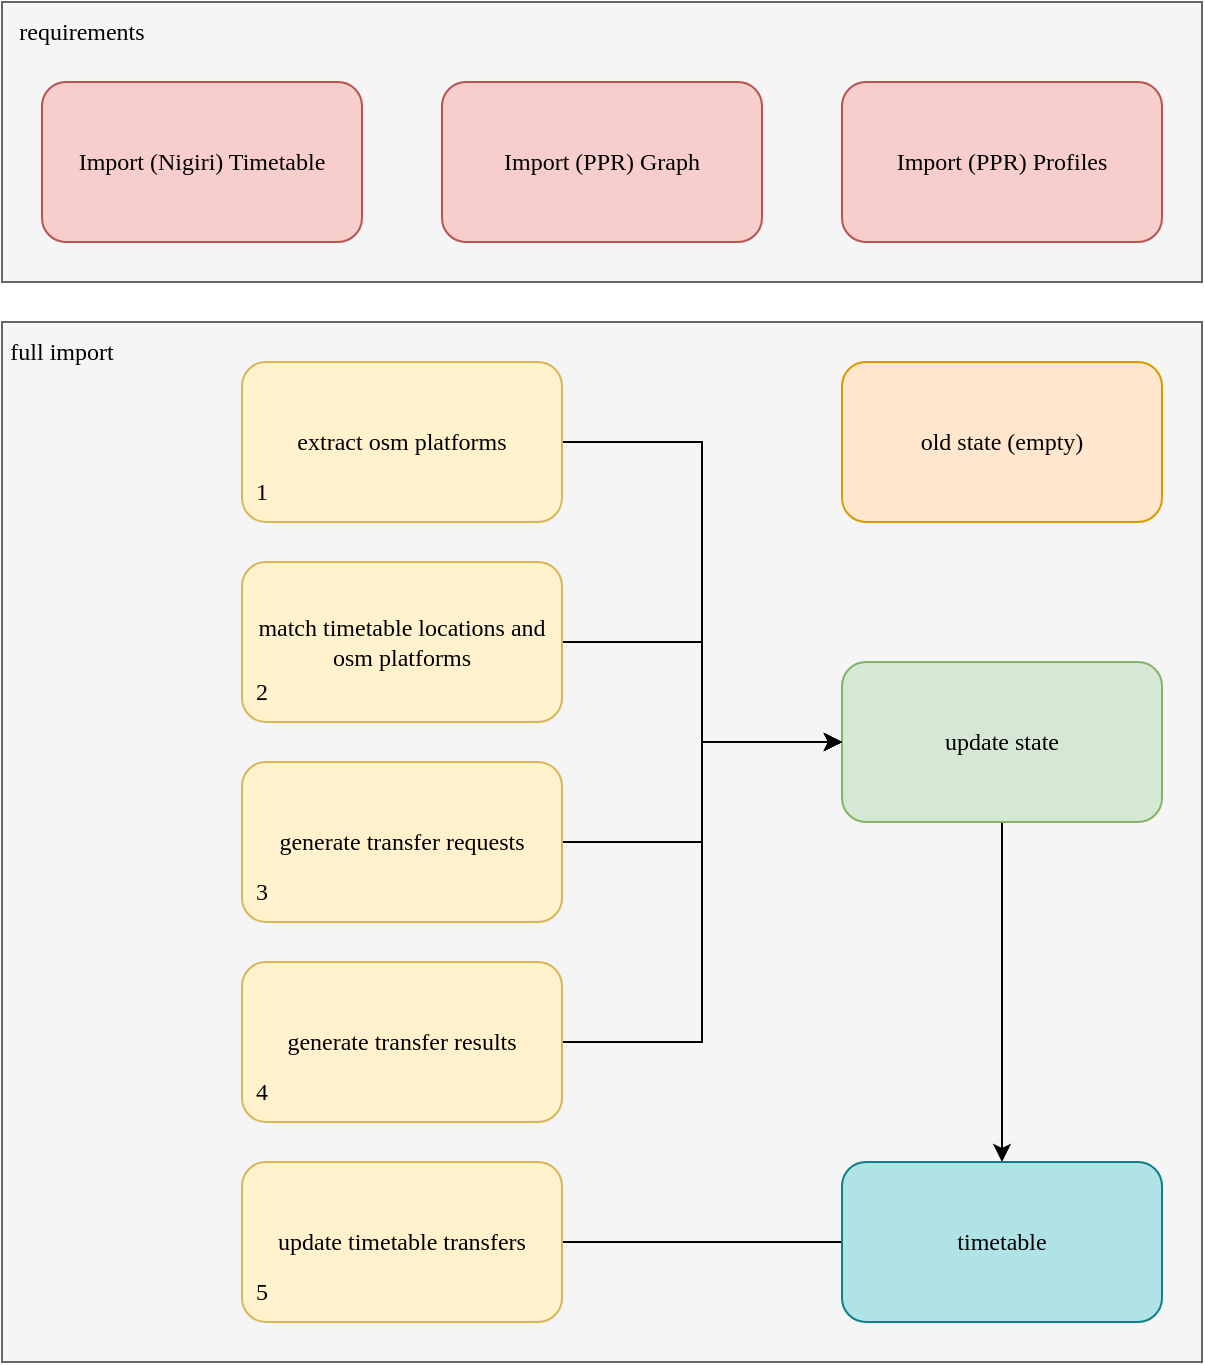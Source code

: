 <mxfile version="22.0.8" type="device">
  <diagram name="Seite-1" id="AyoZEofNfDzOmkHZfnh4">
    <mxGraphModel dx="1434" dy="774" grid="1" gridSize="10" guides="1" tooltips="1" connect="1" arrows="1" fold="1" page="1" pageScale="1" pageWidth="827" pageHeight="1169" math="0" shadow="0">
      <root>
        <mxCell id="0" />
        <mxCell id="1" parent="0" />
        <mxCell id="6k2Ir_LJQIkgWPy9aab9-4" value="" style="rounded=0;whiteSpace=wrap;html=1;fillColor=#f5f5f5;fontColor=#333333;strokeColor=#666666;fontFamily=Calibri Light;" parent="1" vertex="1">
          <mxGeometry x="20" y="40" width="600" height="140" as="geometry" />
        </mxCell>
        <mxCell id="6k2Ir_LJQIkgWPy9aab9-1" value="&lt;div&gt;Import (Nigiri) Timetable&lt;/div&gt;" style="rounded=1;whiteSpace=wrap;html=1;fillColor=#f8cecc;strokeColor=#b85450;fontFamily=Calibri Light;" parent="1" vertex="1">
          <mxGeometry x="40" y="80" width="160" height="80" as="geometry" />
        </mxCell>
        <mxCell id="6k2Ir_LJQIkgWPy9aab9-2" value="Import (PPR) Graph" style="rounded=1;whiteSpace=wrap;html=1;fillColor=#f8cecc;strokeColor=#b85450;fontFamily=Calibri Light;" parent="1" vertex="1">
          <mxGeometry x="240" y="80" width="160" height="80" as="geometry" />
        </mxCell>
        <mxCell id="6k2Ir_LJQIkgWPy9aab9-5" value="requirements" style="text;html=1;strokeColor=none;fillColor=none;align=center;verticalAlign=middle;whiteSpace=wrap;rounded=0;fontFamily=Calibri Light;" parent="1" vertex="1">
          <mxGeometry x="20" y="40" width="80" height="30" as="geometry" />
        </mxCell>
        <mxCell id="6k2Ir_LJQIkgWPy9aab9-6" value="" style="rounded=0;whiteSpace=wrap;html=1;fillColor=#f5f5f5;fontColor=#333333;strokeColor=#666666;fontFamily=Calibri Light;" parent="1" vertex="1">
          <mxGeometry x="20" y="200" width="600" height="520" as="geometry" />
        </mxCell>
        <mxCell id="6k2Ir_LJQIkgWPy9aab9-21" style="edgeStyle=orthogonalEdgeStyle;rounded=0;orthogonalLoop=1;jettySize=auto;html=1;exitX=0.5;exitY=1;exitDx=0;exitDy=0;entryX=0.5;entryY=0;entryDx=0;entryDy=0;fontFamily=Calibri Light;" parent="1" source="6k2Ir_LJQIkgWPy9aab9-8" target="6k2Ir_LJQIkgWPy9aab9-19" edge="1">
          <mxGeometry relative="1" as="geometry" />
        </mxCell>
        <mxCell id="6k2Ir_LJQIkgWPy9aab9-8" value="update state" style="rounded=1;whiteSpace=wrap;html=1;fillColor=#d5e8d4;strokeColor=#82b366;fontFamily=Calibri Light;" parent="1" vertex="1">
          <mxGeometry x="440" y="370" width="160" height="80" as="geometry" />
        </mxCell>
        <mxCell id="6k2Ir_LJQIkgWPy9aab9-9" value="old state (empty)" style="rounded=1;whiteSpace=wrap;html=1;fillColor=#ffe6cc;strokeColor=#d79b00;fontFamily=Calibri Light;" parent="1" vertex="1">
          <mxGeometry x="440" y="220" width="160" height="80" as="geometry" />
        </mxCell>
        <mxCell id="6k2Ir_LJQIkgWPy9aab9-15" style="edgeStyle=orthogonalEdgeStyle;rounded=0;orthogonalLoop=1;jettySize=auto;html=1;exitX=1;exitY=0.5;exitDx=0;exitDy=0;entryX=0;entryY=0.5;entryDx=0;entryDy=0;fontFamily=Calibri Light;" parent="1" source="6k2Ir_LJQIkgWPy9aab9-10" target="6k2Ir_LJQIkgWPy9aab9-8" edge="1">
          <mxGeometry relative="1" as="geometry" />
        </mxCell>
        <mxCell id="6k2Ir_LJQIkgWPy9aab9-10" value="extract osm platforms" style="rounded=1;whiteSpace=wrap;html=1;fillColor=#fff2cc;strokeColor=#d6b656;fontFamily=Calibri Light;" parent="1" vertex="1">
          <mxGeometry x="140" y="220" width="160" height="80" as="geometry" />
        </mxCell>
        <mxCell id="6k2Ir_LJQIkgWPy9aab9-16" style="edgeStyle=orthogonalEdgeStyle;rounded=0;orthogonalLoop=1;jettySize=auto;html=1;exitX=1;exitY=0.5;exitDx=0;exitDy=0;fontFamily=Calibri Light;entryX=0;entryY=0.5;entryDx=0;entryDy=0;" parent="1" source="6k2Ir_LJQIkgWPy9aab9-11" target="6k2Ir_LJQIkgWPy9aab9-8" edge="1">
          <mxGeometry relative="1" as="geometry">
            <mxPoint x="440.0" y="359.793" as="targetPoint" />
          </mxGeometry>
        </mxCell>
        <mxCell id="6k2Ir_LJQIkgWPy9aab9-11" value="match timetable locations and osm platforms" style="rounded=1;whiteSpace=wrap;html=1;fillColor=#fff2cc;strokeColor=#d6b656;fontFamily=Calibri Light;" parent="1" vertex="1">
          <mxGeometry x="140" y="320" width="160" height="80" as="geometry" />
        </mxCell>
        <mxCell id="6k2Ir_LJQIkgWPy9aab9-17" style="edgeStyle=orthogonalEdgeStyle;rounded=0;orthogonalLoop=1;jettySize=auto;html=1;exitX=1;exitY=0.5;exitDx=0;exitDy=0;entryX=0;entryY=0.5;entryDx=0;entryDy=0;fontFamily=Calibri Light;" parent="1" source="6k2Ir_LJQIkgWPy9aab9-12" target="6k2Ir_LJQIkgWPy9aab9-8" edge="1">
          <mxGeometry relative="1" as="geometry" />
        </mxCell>
        <mxCell id="6k2Ir_LJQIkgWPy9aab9-12" value="generate transfer requests" style="rounded=1;whiteSpace=wrap;html=1;fillColor=#fff2cc;strokeColor=#d6b656;fontFamily=Calibri Light;" parent="1" vertex="1">
          <mxGeometry x="140" y="420" width="160" height="80" as="geometry" />
        </mxCell>
        <mxCell id="6k2Ir_LJQIkgWPy9aab9-18" style="edgeStyle=orthogonalEdgeStyle;rounded=0;orthogonalLoop=1;jettySize=auto;html=1;exitX=1;exitY=0.5;exitDx=0;exitDy=0;fontFamily=Calibri Light;entryX=0;entryY=0.5;entryDx=0;entryDy=0;" parent="1" source="6k2Ir_LJQIkgWPy9aab9-13" target="6k2Ir_LJQIkgWPy9aab9-8" edge="1">
          <mxGeometry relative="1" as="geometry">
            <mxPoint x="440.0" y="360" as="targetPoint" />
            <Array as="points">
              <mxPoint x="370" y="560" />
              <mxPoint x="370" y="410" />
            </Array>
          </mxGeometry>
        </mxCell>
        <mxCell id="6k2Ir_LJQIkgWPy9aab9-13" value="generate transfer results" style="rounded=1;whiteSpace=wrap;html=1;fillColor=#fff2cc;strokeColor=#d6b656;fontFamily=Calibri Light;" parent="1" vertex="1">
          <mxGeometry x="140" y="520" width="160" height="80" as="geometry" />
        </mxCell>
        <mxCell id="6k2Ir_LJQIkgWPy9aab9-23" style="edgeStyle=orthogonalEdgeStyle;rounded=0;orthogonalLoop=1;jettySize=auto;html=1;exitX=1;exitY=0.5;exitDx=0;exitDy=0;entryX=0;entryY=0.5;entryDx=0;entryDy=0;endArrow=none;endFill=0;fontFamily=Calibri Light;" parent="1" source="6k2Ir_LJQIkgWPy9aab9-14" target="6k2Ir_LJQIkgWPy9aab9-19" edge="1">
          <mxGeometry relative="1" as="geometry" />
        </mxCell>
        <mxCell id="6k2Ir_LJQIkgWPy9aab9-14" value="update timetable transfers" style="rounded=1;whiteSpace=wrap;html=1;fillColor=#fff2cc;strokeColor=#d6b656;fontFamily=Calibri Light;" parent="1" vertex="1">
          <mxGeometry x="140" y="620" width="160" height="80" as="geometry" />
        </mxCell>
        <mxCell id="6k2Ir_LJQIkgWPy9aab9-19" value="timetable" style="rounded=1;whiteSpace=wrap;html=1;fillColor=#b0e3e6;strokeColor=#0e8088;fontFamily=Calibri Light;" parent="1" vertex="1">
          <mxGeometry x="440" y="620" width="160" height="80" as="geometry" />
        </mxCell>
        <mxCell id="6k2Ir_LJQIkgWPy9aab9-24" value="full import" style="text;html=1;strokeColor=none;fillColor=none;align=center;verticalAlign=middle;whiteSpace=wrap;rounded=0;fontFamily=Calibri Light;" parent="1" vertex="1">
          <mxGeometry x="20" y="200" width="60" height="30" as="geometry" />
        </mxCell>
        <mxCell id="6k2Ir_LJQIkgWPy9aab9-26" value="1" style="text;html=1;strokeColor=none;fillColor=none;align=center;verticalAlign=middle;whiteSpace=wrap;rounded=0;fontFamily=Calibri Light;" parent="1" vertex="1">
          <mxGeometry x="140" y="270" width="20" height="30" as="geometry" />
        </mxCell>
        <mxCell id="6k2Ir_LJQIkgWPy9aab9-27" value="2" style="text;html=1;strokeColor=none;fillColor=none;align=center;verticalAlign=middle;whiteSpace=wrap;rounded=0;fontFamily=Calibri Light;" parent="1" vertex="1">
          <mxGeometry x="140" y="370" width="20" height="30" as="geometry" />
        </mxCell>
        <mxCell id="6k2Ir_LJQIkgWPy9aab9-28" value="3" style="text;html=1;strokeColor=none;fillColor=none;align=center;verticalAlign=middle;whiteSpace=wrap;rounded=0;fontFamily=Calibri Light;" parent="1" vertex="1">
          <mxGeometry x="140" y="470" width="20" height="30" as="geometry" />
        </mxCell>
        <mxCell id="6k2Ir_LJQIkgWPy9aab9-29" value="4" style="text;html=1;strokeColor=none;fillColor=none;align=center;verticalAlign=middle;whiteSpace=wrap;rounded=0;fontFamily=Calibri Light;" parent="1" vertex="1">
          <mxGeometry x="140" y="570" width="20" height="30" as="geometry" />
        </mxCell>
        <mxCell id="6k2Ir_LJQIkgWPy9aab9-30" value="5" style="text;html=1;strokeColor=none;fillColor=none;align=center;verticalAlign=middle;whiteSpace=wrap;rounded=0;fontFamily=Calibri Light;" parent="1" vertex="1">
          <mxGeometry x="140" y="670" width="20" height="30" as="geometry" />
        </mxCell>
        <mxCell id="KRnDY5ifE90brMDBRSdQ-1" value="Import (PPR) Profiles" style="rounded=1;whiteSpace=wrap;html=1;fillColor=#f8cecc;strokeColor=#b85450;fontFamily=Calibri Light;" vertex="1" parent="1">
          <mxGeometry x="440" y="80" width="160" height="80" as="geometry" />
        </mxCell>
      </root>
    </mxGraphModel>
  </diagram>
</mxfile>
